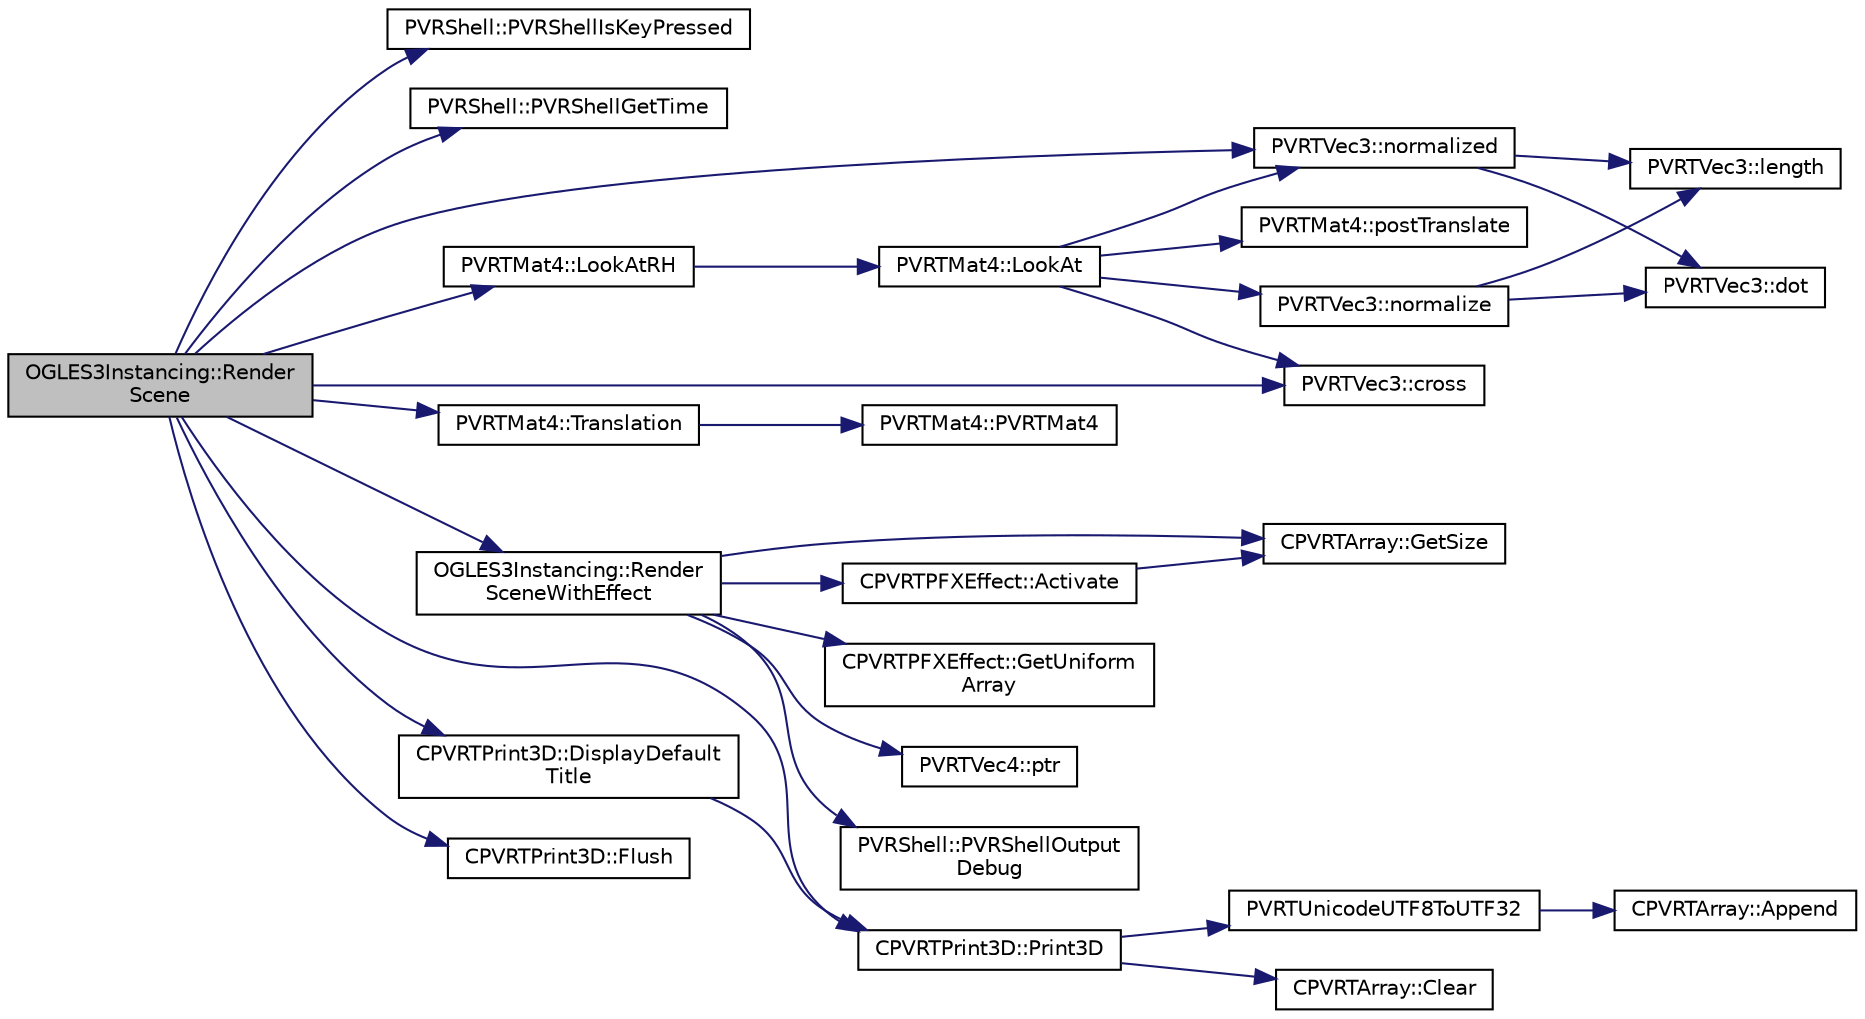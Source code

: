 digraph "OGLES3Instancing::RenderScene"
{
  edge [fontname="Helvetica",fontsize="10",labelfontname="Helvetica",labelfontsize="10"];
  node [fontname="Helvetica",fontsize="10",shape=record];
  rankdir="LR";
  Node1 [label="OGLES3Instancing::Render\lScene",height=0.2,width=0.4,color="black", fillcolor="grey75", style="filled", fontcolor="black"];
  Node1 -> Node2 [color="midnightblue",fontsize="10",style="solid"];
  Node2 [label="PVRShell::PVRShellIsKeyPressed",height=0.2,width=0.4,color="black", fillcolor="white", style="filled",URL="$class_p_v_r_shell.html#a3771f847321dbc7aa5a9d8647c49b38b",tooltip="Check if a key was pressed. "];
  Node1 -> Node3 [color="midnightblue",fontsize="10",style="solid"];
  Node3 [label="PVRShell::PVRShellGetTime",height=0.2,width=0.4,color="black", fillcolor="white", style="filled",URL="$class_p_v_r_shell.html#a62b50b284b42c0f9e037855a14d64bfe",tooltip="The number itself should be considered meaningless; an application should use this function to determ..."];
  Node1 -> Node4 [color="midnightblue",fontsize="10",style="solid"];
  Node4 [label="PVRTVec3::normalized",height=0.2,width=0.4,color="black", fillcolor="white", style="filled",URL="$struct_p_v_r_t_vec3.html#ac5c54e180c246587037d2f7fa2c4d12d",tooltip="returns a normalized vector of the same direction as this vector "];
  Node4 -> Node5 [color="midnightblue",fontsize="10",style="solid"];
  Node5 [label="PVRTVec3::dot",height=0.2,width=0.4,color="black", fillcolor="white", style="filled",URL="$struct_p_v_r_t_vec3.html#af9156c21175c3f3b04fb11295f336623",tooltip="calculate the scalar product of two PVRTVec3s "];
  Node4 -> Node6 [color="midnightblue",fontsize="10",style="solid"];
  Node6 [label="PVRTVec3::length",height=0.2,width=0.4,color="black", fillcolor="white", style="filled",URL="$struct_p_v_r_t_vec3.html#aa2c1f573d504ea9ebe52d112cfd91222",tooltip="calculates the magnitude of the vector "];
  Node1 -> Node7 [color="midnightblue",fontsize="10",style="solid"];
  Node7 [label="PVRTVec3::cross",height=0.2,width=0.4,color="black", fillcolor="white", style="filled",URL="$struct_p_v_r_t_vec3.html#ae5c0781b20ea9945ba92567e77782b92",tooltip="calculate the cross product of two PVRTVec3s "];
  Node1 -> Node8 [color="midnightblue",fontsize="10",style="solid"];
  Node8 [label="PVRTMat4::LookAtRH",height=0.2,width=0.4,color="black", fillcolor="white", style="filled",URL="$struct_p_v_r_t_mat4.html#a2c91f861b78d38e0f9ea3c6728a0b03a",tooltip="Create a look-at view matrix for a right hand coordinate system. "];
  Node8 -> Node9 [color="midnightblue",fontsize="10",style="solid"];
  Node9 [label="PVRTMat4::LookAt",height=0.2,width=0.4,color="black", fillcolor="white", style="filled",URL="$struct_p_v_r_t_mat4.html#a499e05ac090b56a6c9478b254d68cab5",tooltip="Create a look-at view matrix. "];
  Node9 -> Node10 [color="midnightblue",fontsize="10",style="solid"];
  Node10 [label="PVRTVec3::normalize",height=0.2,width=0.4,color="black", fillcolor="white", style="filled",URL="$struct_p_v_r_t_vec3.html#a18fbcf5025ed7c64bb00ba27f94302a4",tooltip="normalizes the vector "];
  Node10 -> Node5 [color="midnightblue",fontsize="10",style="solid"];
  Node10 -> Node6 [color="midnightblue",fontsize="10",style="solid"];
  Node9 -> Node7 [color="midnightblue",fontsize="10",style="solid"];
  Node9 -> Node4 [color="midnightblue",fontsize="10",style="solid"];
  Node9 -> Node11 [color="midnightblue",fontsize="10",style="solid"];
  Node11 [label="PVRTMat4::postTranslate",height=0.2,width=0.4,color="black", fillcolor="white", style="filled",URL="$struct_p_v_r_t_mat4.html#a53a4cffcb0692d8c7d8bc180d8235a8d",tooltip="Alters the translation component of the transformation matrix. "];
  Node1 -> Node12 [color="midnightblue",fontsize="10",style="solid"];
  Node12 [label="PVRTMat4::Translation",height=0.2,width=0.4,color="black", fillcolor="white", style="filled",URL="$struct_p_v_r_t_mat4.html#ac8394275725110b7ad5f14d05fd4d1fe",tooltip="Calculates a 4x4 matrix corresponding to a transformation of tx, ty and tz distance in each axis..."];
  Node12 -> Node13 [color="midnightblue",fontsize="10",style="solid"];
  Node13 [label="PVRTMat4::PVRTMat4",height=0.2,width=0.4,color="black", fillcolor="white", style="filled",URL="$struct_p_v_r_t_mat4.html#a92e508e35266fed4b96b2e26249ecb06",tooltip="Blank constructor. "];
  Node1 -> Node14 [color="midnightblue",fontsize="10",style="solid"];
  Node14 [label="OGLES3Instancing::Render\lSceneWithEffect",height=0.2,width=0.4,color="black", fillcolor="white", style="filled",URL="$class_o_g_l_e_s3_instancing.html#a41d4050b62ca3b7cbad6393445f2402a"];
  Node14 -> Node15 [color="midnightblue",fontsize="10",style="solid"];
  Node15 [label="CPVRTPFXEffect::Activate",height=0.2,width=0.4,color="black", fillcolor="white", style="filled",URL="$class_c_p_v_r_t_p_f_x_effect.html#a66c1e23696dd3c0acda2becdac348c69",tooltip="Selects the gl program object and binds the textures. If the render target texture for the current re..."];
  Node15 -> Node16 [color="midnightblue",fontsize="10",style="solid"];
  Node16 [label="CPVRTArray::GetSize",height=0.2,width=0.4,color="black", fillcolor="white", style="filled",URL="$class_c_p_v_r_t_array.html#a7f441650618876cd84adaad282a83ac1",tooltip="Gives current size of array/number of elements. "];
  Node14 -> Node17 [color="midnightblue",fontsize="10",style="solid"];
  Node17 [label="CPVRTPFXEffect::GetUniform\lArray",height=0.2,width=0.4,color="black", fillcolor="white", style="filled",URL="$class_c_p_v_r_t_p_f_x_effect.html#ab9f4ce64c4bd31eb5fb45d86f4239bed",tooltip="Returns a list of known semantics. "];
  Node14 -> Node16 [color="midnightblue",fontsize="10",style="solid"];
  Node14 -> Node18 [color="midnightblue",fontsize="10",style="solid"];
  Node18 [label="PVRTVec4::ptr",height=0.2,width=0.4,color="black", fillcolor="white", style="filled",URL="$struct_p_v_r_t_vec4.html#a4af280700e8195e6b4c2a2384624d926",tooltip="returns a pointer to memory containing the values of the PVRTVec3 "];
  Node14 -> Node19 [color="midnightblue",fontsize="10",style="solid"];
  Node19 [label="PVRShell::PVRShellOutput\lDebug",height=0.2,width=0.4,color="black", fillcolor="white", style="filled",URL="$class_p_v_r_shell.html#a143d693b1c6e373b29485c1be51d1010",tooltip="Writes the resultant string to the debug output (e.g. using printf(), OutputDebugString(), ...). Check the SDK release notes for details on how the string is output. "];
  Node1 -> Node20 [color="midnightblue",fontsize="10",style="solid"];
  Node20 [label="CPVRTPrint3D::DisplayDefault\lTitle",height=0.2,width=0.4,color="black", fillcolor="white", style="filled",URL="$class_c_p_v_r_t_print3_d.html#a2bccb1ef64d69a433696094987799d79",tooltip="Creates a default title with predefined position and colours. It displays as well company logos when ..."];
  Node20 -> Node21 [color="midnightblue",fontsize="10",style="solid"];
  Node21 [label="CPVRTPrint3D::Print3D",height=0.2,width=0.4,color="black", fillcolor="white", style="filled",URL="$class_c_p_v_r_t_print3_d.html#afd98a5ba4e3f9183ceb615566a64f843",tooltip="Display 3D text on screen. CPVRTPrint3D::SetTextures(...) must have been called beforehand. This function accepts formatting in the printf way. "];
  Node21 -> Node22 [color="midnightblue",fontsize="10",style="solid"];
  Node22 [label="CPVRTArray::Clear",height=0.2,width=0.4,color="black", fillcolor="white", style="filled",URL="$class_c_p_v_r_t_array.html#ad1e3c37b05d484c9e5598899d6611440",tooltip="Clears the array. "];
  Node21 -> Node23 [color="midnightblue",fontsize="10",style="solid"];
  Node23 [label="PVRTUnicodeUTF8ToUTF32",height=0.2,width=0.4,color="black", fillcolor="white", style="filled",URL="$_p_v_r_t_unicode_8h.html#a54150f433be76ed547efa36329d48341",tooltip="Decodes a UTF8-encoded string in to Unicode code points (UTF32). If pUTF8 is not null terminated..."];
  Node23 -> Node24 [color="midnightblue",fontsize="10",style="solid"];
  Node24 [label="CPVRTArray::Append",height=0.2,width=0.4,color="black", fillcolor="white", style="filled",URL="$class_c_p_v_r_t_array.html#a1af5aeb05badf2783dbc7ec5b98cead2",tooltip="Appends an element to the end of the array, expanding it if necessary. "];
  Node1 -> Node21 [color="midnightblue",fontsize="10",style="solid"];
  Node1 -> Node25 [color="midnightblue",fontsize="10",style="solid"];
  Node25 [label="CPVRTPrint3D::Flush",height=0.2,width=0.4,color="black", fillcolor="white", style="filled",URL="$class_c_p_v_r_t_print3_d.html#ad7d1d707351cc84ec0614487e4acc6b1",tooltip="Flushes all the print text commands. "];
}
